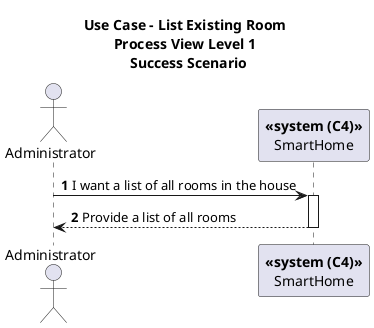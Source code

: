 @startuml

title Use Case - List Existing Room \nProcess View Level 1 \n Success Scenario
/'
As a Room Owner [or Power User, or Administrator], I want to get a list of all
devices in a room.
'/
autonumber

actor "Administrator" as A
participant "**<<system (C4)>>**\nSmartHome" as SH


A -> SH: I want a list of all rooms in the house
activate SH
A <-- SH: Provide a list of all rooms
deactivate SH


@enduml
